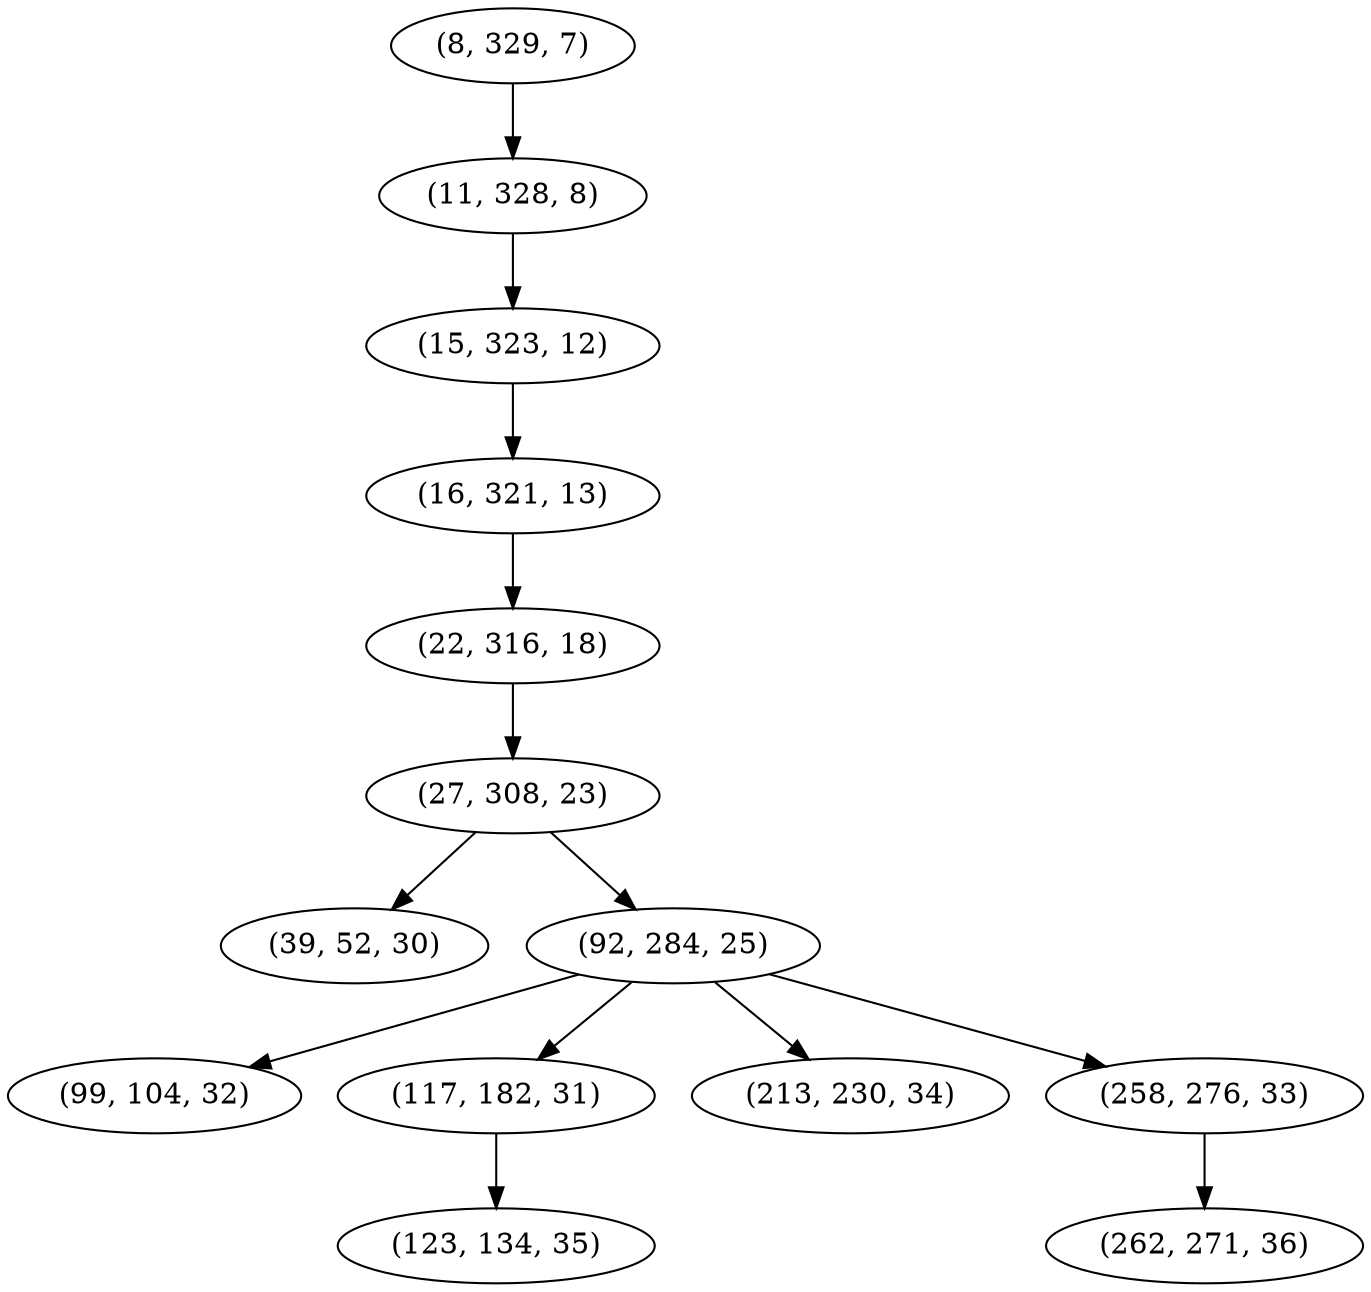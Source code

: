 digraph tree {
    "(8, 329, 7)";
    "(11, 328, 8)";
    "(15, 323, 12)";
    "(16, 321, 13)";
    "(22, 316, 18)";
    "(27, 308, 23)";
    "(39, 52, 30)";
    "(92, 284, 25)";
    "(99, 104, 32)";
    "(117, 182, 31)";
    "(123, 134, 35)";
    "(213, 230, 34)";
    "(258, 276, 33)";
    "(262, 271, 36)";
    "(8, 329, 7)" -> "(11, 328, 8)";
    "(11, 328, 8)" -> "(15, 323, 12)";
    "(15, 323, 12)" -> "(16, 321, 13)";
    "(16, 321, 13)" -> "(22, 316, 18)";
    "(22, 316, 18)" -> "(27, 308, 23)";
    "(27, 308, 23)" -> "(39, 52, 30)";
    "(27, 308, 23)" -> "(92, 284, 25)";
    "(92, 284, 25)" -> "(99, 104, 32)";
    "(92, 284, 25)" -> "(117, 182, 31)";
    "(92, 284, 25)" -> "(213, 230, 34)";
    "(92, 284, 25)" -> "(258, 276, 33)";
    "(117, 182, 31)" -> "(123, 134, 35)";
    "(258, 276, 33)" -> "(262, 271, 36)";
}
